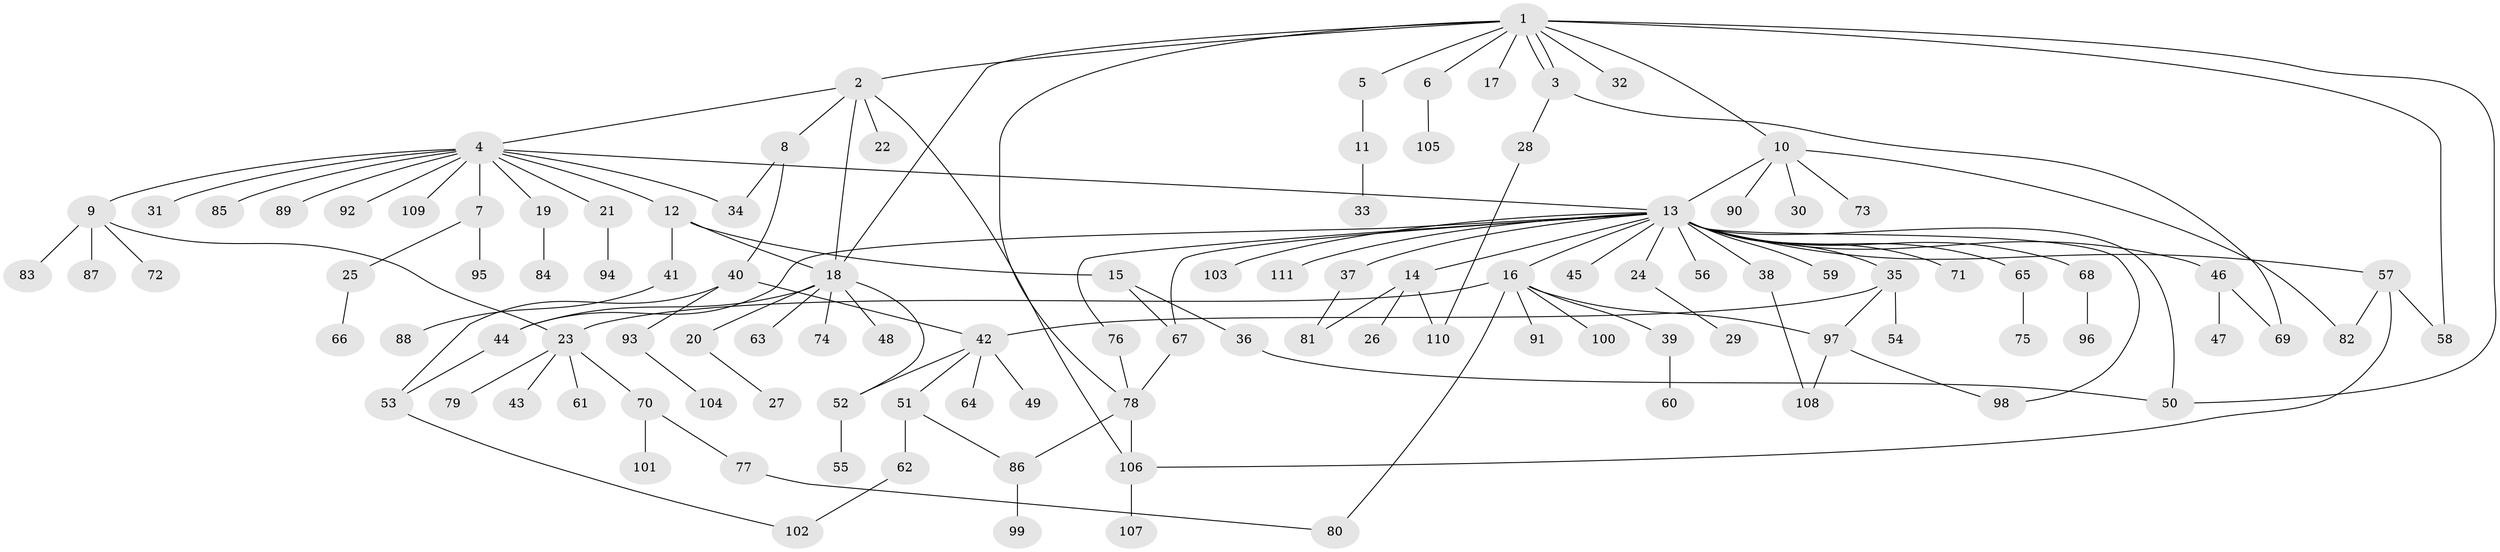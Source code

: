 // Generated by graph-tools (version 1.1) at 2025/48/03/09/25 04:48:35]
// undirected, 111 vertices, 138 edges
graph export_dot {
graph [start="1"]
  node [color=gray90,style=filled];
  1;
  2;
  3;
  4;
  5;
  6;
  7;
  8;
  9;
  10;
  11;
  12;
  13;
  14;
  15;
  16;
  17;
  18;
  19;
  20;
  21;
  22;
  23;
  24;
  25;
  26;
  27;
  28;
  29;
  30;
  31;
  32;
  33;
  34;
  35;
  36;
  37;
  38;
  39;
  40;
  41;
  42;
  43;
  44;
  45;
  46;
  47;
  48;
  49;
  50;
  51;
  52;
  53;
  54;
  55;
  56;
  57;
  58;
  59;
  60;
  61;
  62;
  63;
  64;
  65;
  66;
  67;
  68;
  69;
  70;
  71;
  72;
  73;
  74;
  75;
  76;
  77;
  78;
  79;
  80;
  81;
  82;
  83;
  84;
  85;
  86;
  87;
  88;
  89;
  90;
  91;
  92;
  93;
  94;
  95;
  96;
  97;
  98;
  99;
  100;
  101;
  102;
  103;
  104;
  105;
  106;
  107;
  108;
  109;
  110;
  111;
  1 -- 2;
  1 -- 3;
  1 -- 3;
  1 -- 5;
  1 -- 6;
  1 -- 10;
  1 -- 17;
  1 -- 18;
  1 -- 32;
  1 -- 50;
  1 -- 58;
  1 -- 78;
  2 -- 4;
  2 -- 8;
  2 -- 18;
  2 -- 22;
  2 -- 106;
  3 -- 28;
  3 -- 69;
  4 -- 7;
  4 -- 9;
  4 -- 12;
  4 -- 13;
  4 -- 19;
  4 -- 21;
  4 -- 31;
  4 -- 34;
  4 -- 85;
  4 -- 89;
  4 -- 92;
  4 -- 109;
  5 -- 11;
  6 -- 105;
  7 -- 25;
  7 -- 95;
  8 -- 34;
  8 -- 40;
  9 -- 23;
  9 -- 72;
  9 -- 83;
  9 -- 87;
  10 -- 13;
  10 -- 30;
  10 -- 73;
  10 -- 82;
  10 -- 90;
  11 -- 33;
  12 -- 15;
  12 -- 18;
  12 -- 41;
  13 -- 14;
  13 -- 16;
  13 -- 24;
  13 -- 35;
  13 -- 37;
  13 -- 38;
  13 -- 44;
  13 -- 45;
  13 -- 46;
  13 -- 50;
  13 -- 56;
  13 -- 57;
  13 -- 59;
  13 -- 65;
  13 -- 67;
  13 -- 68;
  13 -- 71;
  13 -- 76;
  13 -- 98;
  13 -- 103;
  13 -- 111;
  14 -- 26;
  14 -- 81;
  14 -- 110;
  15 -- 36;
  15 -- 67;
  16 -- 23;
  16 -- 39;
  16 -- 80;
  16 -- 91;
  16 -- 97;
  16 -- 100;
  18 -- 20;
  18 -- 44;
  18 -- 48;
  18 -- 52;
  18 -- 63;
  18 -- 74;
  19 -- 84;
  20 -- 27;
  21 -- 94;
  23 -- 43;
  23 -- 61;
  23 -- 70;
  23 -- 79;
  24 -- 29;
  25 -- 66;
  28 -- 110;
  35 -- 42;
  35 -- 54;
  35 -- 97;
  36 -- 50;
  37 -- 81;
  38 -- 108;
  39 -- 60;
  40 -- 42;
  40 -- 53;
  40 -- 93;
  41 -- 88;
  42 -- 49;
  42 -- 51;
  42 -- 52;
  42 -- 64;
  44 -- 53;
  46 -- 47;
  46 -- 69;
  51 -- 62;
  51 -- 86;
  52 -- 55;
  53 -- 102;
  57 -- 58;
  57 -- 82;
  57 -- 106;
  62 -- 102;
  65 -- 75;
  67 -- 78;
  68 -- 96;
  70 -- 77;
  70 -- 101;
  76 -- 78;
  77 -- 80;
  78 -- 86;
  78 -- 106;
  86 -- 99;
  93 -- 104;
  97 -- 98;
  97 -- 108;
  106 -- 107;
}
